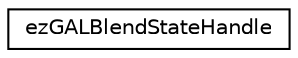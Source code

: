 digraph "Graphical Class Hierarchy"
{
 // LATEX_PDF_SIZE
  edge [fontname="Helvetica",fontsize="10",labelfontname="Helvetica",labelfontsize="10"];
  node [fontname="Helvetica",fontsize="10",shape=record];
  rankdir="LR";
  Node0 [label="ezGALBlendStateHandle",height=0.2,width=0.4,color="black", fillcolor="white", style="filled",URL="$de/d2f/classez_g_a_l_blend_state_handle.htm",tooltip=" "];
}
